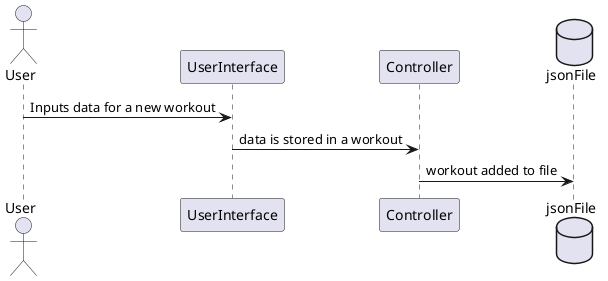 @startuml SequenceDiagram1
actor User
participant UserInterface
participant Controller
database jsonFile

User -> UserInterface: Inputs data for a new workout
UserInterface -> Controller: data is stored in a workout
Controller -> jsonFile: workout added to file
@enduml
